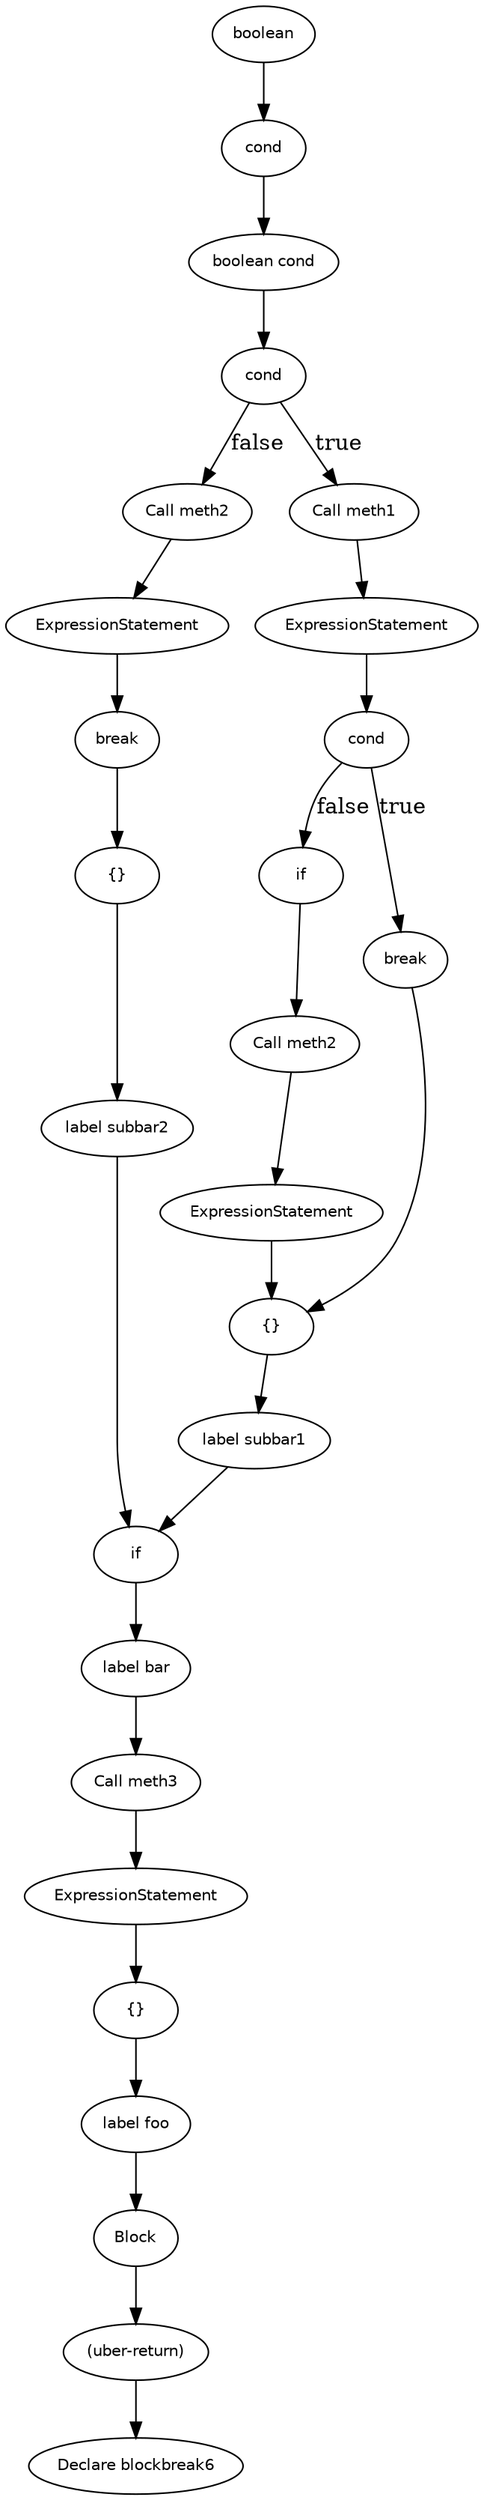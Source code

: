 digraph blockbreak6 {
  37 [
    label = Block,
    fontname = Helvetica,
    fontsize = 10
  ];
  35 [
    label = "Call meth3",
    fontname = Helvetica,
    fontsize = 10
  ];
  34 [
    label = ExpressionStatement,
    fontname = Helvetica,
    fontsize = 10
  ];
  32 [
    label = break,
    fontname = Helvetica,
    fontsize = 10
  ];
  30 [
    label = "Call meth2",
    fontname = Helvetica,
    fontsize = 10
  ];
  19 [
    label = if,
    fontname = Helvetica,
    fontsize = 10
  ];
  17 [
    label = "Call meth1",
    fontname = Helvetica,
    fontsize = 10
  ];
  16 [
    label = ExpressionStatement,
    fontname = Helvetica,
    fontsize = 10
  ];
  15 [
    label = "{}",
    fontname = Helvetica,
    fontsize = 10
  ];
  13 [
    label = "label subbar1",
    fontname = Helvetica,
    fontsize = 10
  ];
  12 [
    label = cond,
    fontname = Helvetica,
    fontsize = 10
  ];
  11 [
    label = if,
    fontname = Helvetica,
    fontsize = 10
  ];
  9 [
    label = "label bar",
    fontname = Helvetica,
    fontsize = 10
  ];
  29 [
    label = ExpressionStatement,
    fontname = Helvetica,
    fontsize = 10
  ];
  8 [
    label = "{}",
    fontname = Helvetica,
    fontsize = 10
  ];
  28 [
    label = "{}",
    fontname = Helvetica,
    fontsize = 10
  ];
  6 [
    label = "label foo",
    fontname = Helvetica,
    fontsize = 10
  ];
  26 [
    label = "label subbar2",
    fontname = Helvetica,
    fontsize = 10
  ];
  5 [
    label = cond,
    fontname = Helvetica,
    fontsize = 10
  ];
  4 [
    label = boolean,
    fontname = Helvetica,
    fontsize = 10
  ];
  24 [
    label = "Call meth2",
    fontname = Helvetica,
    fontsize = 10
  ];
  3 [
    label = "boolean cond",
    fontname = Helvetica,
    fontsize = 10
  ];
  23 [
    label = ExpressionStatement,
    fontname = Helvetica,
    fontsize = 10
  ];
  2 [
    label = "(uber-return)",
    fontname = Helvetica,
    fontsize = 10
  ];
  0 [
    label = "Declare blockbreak6",
    fontname = Helvetica,
    fontsize = 10
  ];
  21 [
    label = break,
    fontname = Helvetica,
    fontsize = 10
  ];
  20 [
    label = cond,
    fontname = Helvetica,
    fontsize = 10
  ];
  35 -> 34 [
    label = ""
  ];
  20 -> 19 [
    label = false
  ];
  9 -> 35 [
    label = ""
  ];
  16 -> 20 [
    label = ""
  ];
  17 -> 16 [
    label = ""
  ];
  2 -> 0 [
    label = ""
  ];
  12 -> 30 [
    label = false
  ];
  37 -> 2 [
    label = ""
  ];
  20 -> 21 [
    label = true
  ];
  3 -> 12 [
    label = ""
  ];
  6 -> 37 [
    label = ""
  ];
  23 -> 15 [
    label = ""
  ];
  5 -> 3 [
    label = ""
  ];
  8 -> 6 [
    label = ""
  ];
  24 -> 23 [
    label = ""
  ];
  19 -> 24 [
    label = ""
  ];
  28 -> 26 [
    label = ""
  ];
  32 -> 28 [
    label = ""
  ];
  29 -> 32 [
    label = ""
  ];
  11 -> 9 [
    label = ""
  ];
  30 -> 29 [
    label = ""
  ];
  12 -> 17 [
    label = true
  ];
  13 -> 11 [
    label = ""
  ];
  21 -> 15 [
    label = ""
  ];
  26 -> 11 [
    label = ""
  ];
  15 -> 13 [
    label = ""
  ];
  4 -> 5 [
    label = ""
  ];
  34 -> 8 [
    label = ""
  ];
}

